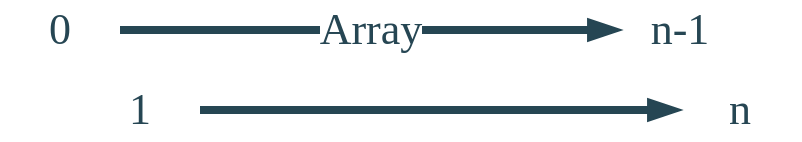 <mxfile version="24.2.5" type="device">
  <diagram name="Page-1" id="yPQlsqrmwEttC6wRed7g">
    <mxGraphModel dx="1434" dy="835" grid="1" gridSize="10" guides="1" tooltips="1" connect="1" arrows="1" fold="1" page="1" pageScale="1" pageWidth="850" pageHeight="1100" math="0" shadow="0">
      <root>
        <mxCell id="0" />
        <mxCell id="1" parent="0" />
        <mxCell id="mVL9S5HK0tB8LYCusONq-3" value="Array" style="endArrow=blockThin;html=1;rounded=1;shadow=0;strokeColor=#264653;strokeWidth=4;fontFamily=Ubuntu;fontSize=22;fontColor=#264653;fontStyle=0;fillColor=#264653;endFill=1;entryX=0;entryY=0.5;entryDx=0;entryDy=0;exitX=1;exitY=0.5;exitDx=0;exitDy=0;" parent="1" edge="1" target="mVL9S5HK0tB8LYCusONq-6" source="mVL9S5HK0tB8LYCusONq-4">
          <mxGeometry width="50" height="50" relative="1" as="geometry">
            <mxPoint x="280" y="360" as="sourcePoint" />
            <mxPoint x="460" y="360" as="targetPoint" />
          </mxGeometry>
        </mxCell>
        <mxCell id="mVL9S5HK0tB8LYCusONq-4" value="0" style="text;html=1;align=center;verticalAlign=middle;whiteSpace=wrap;rounded=0;fontFamily=Ubuntu;fontSize=22;fontColor=#264653;fontStyle=0;" parent="1" vertex="1">
          <mxGeometry x="180" y="340" width="60" height="30" as="geometry" />
        </mxCell>
        <mxCell id="mVL9S5HK0tB8LYCusONq-5" value="1" style="text;html=1;align=center;verticalAlign=middle;whiteSpace=wrap;rounded=0;fontFamily=Ubuntu;fontSize=22;fontColor=#264653;fontStyle=0;" parent="1" vertex="1">
          <mxGeometry x="220" y="380" width="60" height="30" as="geometry" />
        </mxCell>
        <mxCell id="mVL9S5HK0tB8LYCusONq-6" value="n-1" style="text;html=1;align=center;verticalAlign=middle;whiteSpace=wrap;rounded=0;fontFamily=Ubuntu;fontSize=22;fontColor=#264653;fontStyle=0;" parent="1" vertex="1">
          <mxGeometry x="490" y="340" width="60" height="30" as="geometry" />
        </mxCell>
        <mxCell id="mVL9S5HK0tB8LYCusONq-7" value="n" style="text;html=1;align=center;verticalAlign=middle;whiteSpace=wrap;rounded=0;fontFamily=Ubuntu;fontSize=22;fontColor=#264653;fontStyle=0;" parent="1" vertex="1">
          <mxGeometry x="520" y="380" width="60" height="30" as="geometry" />
        </mxCell>
        <mxCell id="mVL9S5HK0tB8LYCusONq-8" value="" style="endArrow=blockThin;html=1;rounded=1;shadow=0;strokeColor=#264653;strokeWidth=4;fontFamily=Ubuntu;fontSize=22;fontColor=#264653;fontStyle=0;fillColor=#264653;endFill=1;" parent="1" edge="1" target="mVL9S5HK0tB8LYCusONq-7" source="mVL9S5HK0tB8LYCusONq-5">
          <mxGeometry width="50" height="50" relative="1" as="geometry">
            <mxPoint x="320" y="394.5" as="sourcePoint" />
            <mxPoint x="500" y="394.5" as="targetPoint" />
          </mxGeometry>
        </mxCell>
      </root>
    </mxGraphModel>
  </diagram>
</mxfile>
